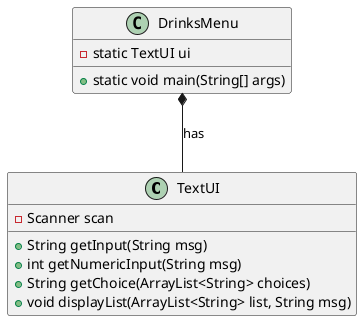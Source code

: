 @startuml

class TextUI {
- Scanner scan
' shows a message and returns the user's input as a String
+ String getInput(String msg)
' shows a message and returns the user's input as an integer
+ int getNumericInput(String msg)
' shows a message, lists the content of a list and returns the user's choice
+ String getChoice(ArrayList<String> choices)
' shows a message and lists the content of a list
+ void displayList(ArrayList<String> list, String msg)
}

class DrinksMenu {
- static TextUI ui
+ static void main(String[] args)
}
DrinksMenu *-- TextUI: has
@enduml